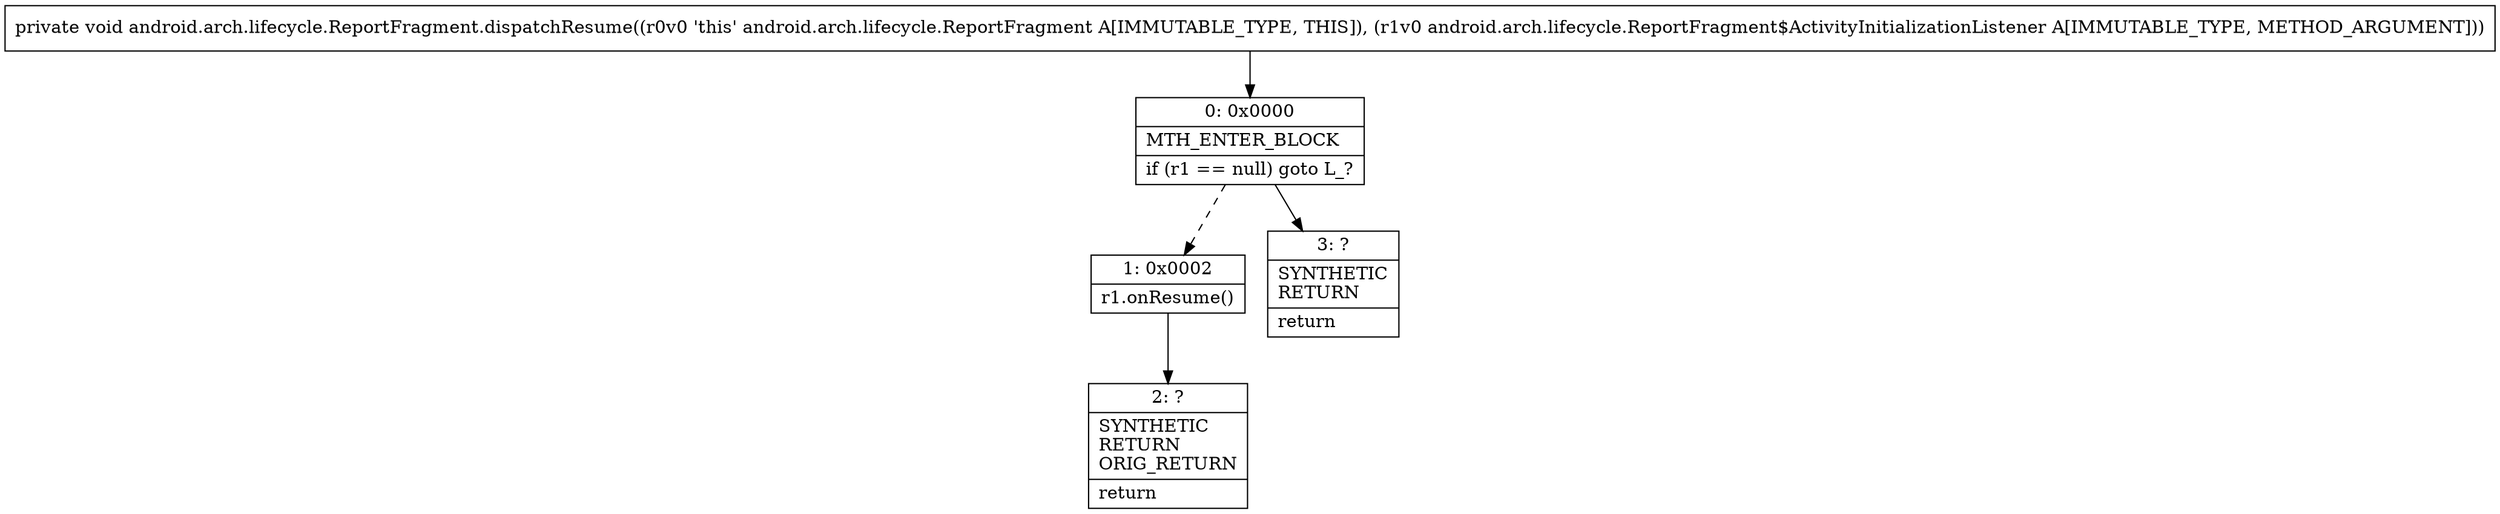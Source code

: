 digraph "CFG forandroid.arch.lifecycle.ReportFragment.dispatchResume(Landroid\/arch\/lifecycle\/ReportFragment$ActivityInitializationListener;)V" {
Node_0 [shape=record,label="{0\:\ 0x0000|MTH_ENTER_BLOCK\l|if (r1 == null) goto L_?\l}"];
Node_1 [shape=record,label="{1\:\ 0x0002|r1.onResume()\l}"];
Node_2 [shape=record,label="{2\:\ ?|SYNTHETIC\lRETURN\lORIG_RETURN\l|return\l}"];
Node_3 [shape=record,label="{3\:\ ?|SYNTHETIC\lRETURN\l|return\l}"];
MethodNode[shape=record,label="{private void android.arch.lifecycle.ReportFragment.dispatchResume((r0v0 'this' android.arch.lifecycle.ReportFragment A[IMMUTABLE_TYPE, THIS]), (r1v0 android.arch.lifecycle.ReportFragment$ActivityInitializationListener A[IMMUTABLE_TYPE, METHOD_ARGUMENT])) }"];
MethodNode -> Node_0;
Node_0 -> Node_1[style=dashed];
Node_0 -> Node_3;
Node_1 -> Node_2;
}

